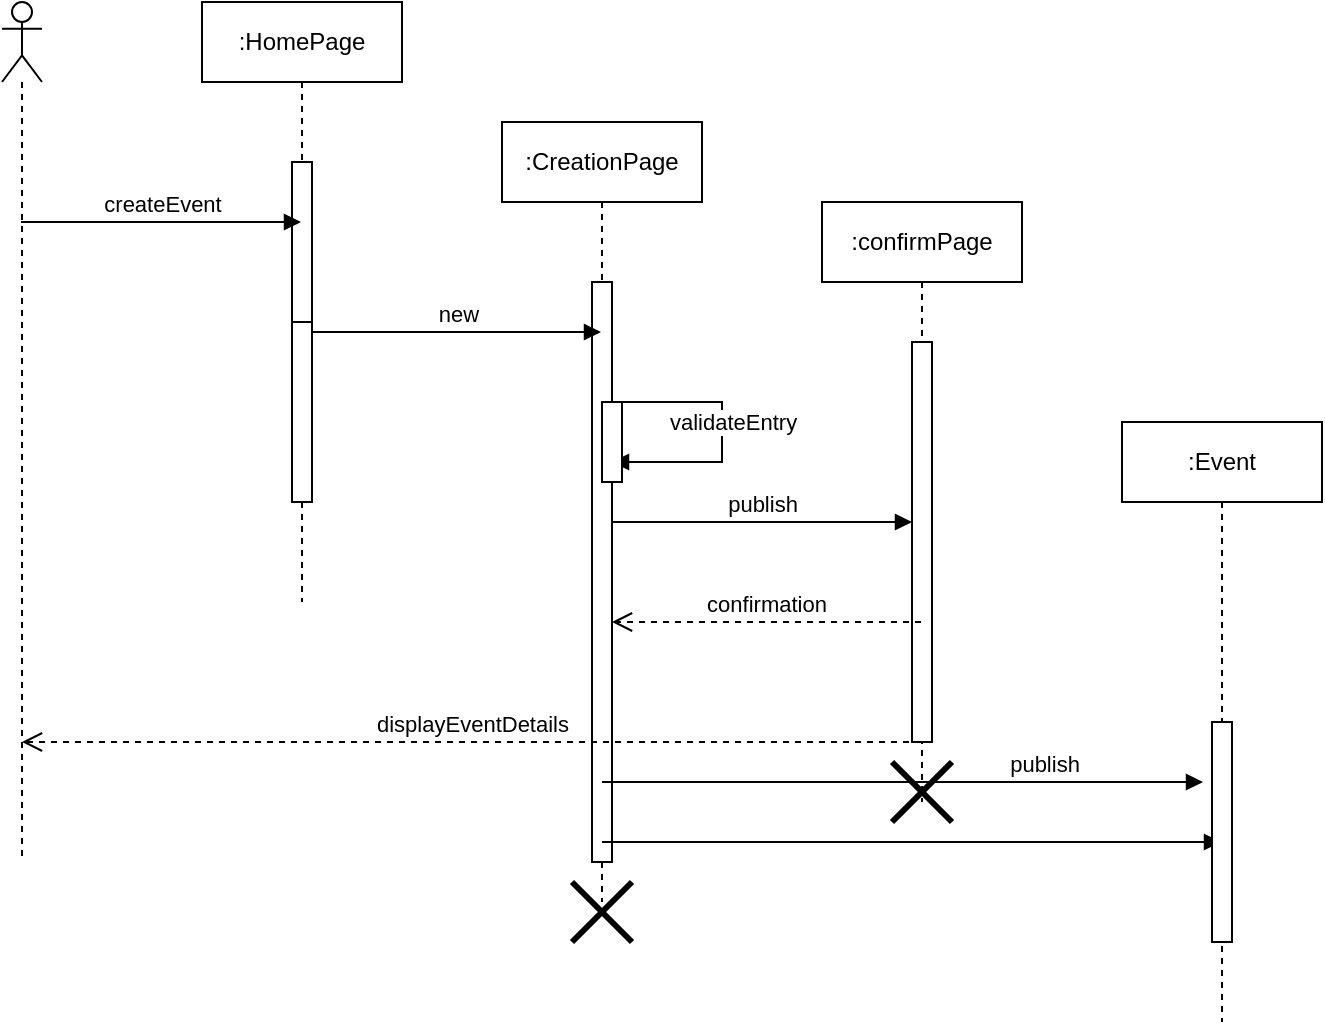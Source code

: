 <mxfile version="24.0.1" type="github">
  <diagram name="Page-1" id="2YBvvXClWsGukQMizWep">
    <mxGraphModel dx="1290" dy="530" grid="1" gridSize="10" guides="1" tooltips="1" connect="1" arrows="1" fold="1" page="1" pageScale="1" pageWidth="850" pageHeight="1100" math="0" shadow="0">
      <root>
        <mxCell id="0" />
        <mxCell id="1" parent="0" />
        <mxCell id="aM9ryv3xv72pqoxQDRHE-5" value=":HomePage" style="shape=umlLifeline;perimeter=lifelinePerimeter;whiteSpace=wrap;html=1;container=0;dropTarget=0;collapsible=0;recursiveResize=0;outlineConnect=0;portConstraint=eastwest;newEdgeStyle={&quot;edgeStyle&quot;:&quot;elbowEdgeStyle&quot;,&quot;elbow&quot;:&quot;vertical&quot;,&quot;curved&quot;:0,&quot;rounded&quot;:0};size=40;" parent="1" vertex="1">
          <mxGeometry x="220" y="40" width="100" height="300" as="geometry" />
        </mxCell>
        <mxCell id="aM9ryv3xv72pqoxQDRHE-6" value="" style="html=1;points=[];perimeter=orthogonalPerimeter;outlineConnect=0;targetShapes=umlLifeline;portConstraint=eastwest;newEdgeStyle={&quot;edgeStyle&quot;:&quot;elbowEdgeStyle&quot;,&quot;elbow&quot;:&quot;vertical&quot;,&quot;curved&quot;:0,&quot;rounded&quot;:0};" parent="aM9ryv3xv72pqoxQDRHE-5" vertex="1">
          <mxGeometry x="45" y="80" width="10" height="170" as="geometry" />
        </mxCell>
        <mxCell id="w_4XsVMxJsRscwwXdhpf-7" value="" style="html=1;points=[[0,0,0,0,5],[0,1,0,0,-5],[1,0,0,0,5],[1,1,0,0,-5]];perimeter=orthogonalPerimeter;outlineConnect=0;targetShapes=umlLifeline;portConstraint=eastwest;newEdgeStyle={&quot;curved&quot;:0,&quot;rounded&quot;:0};" vertex="1" parent="aM9ryv3xv72pqoxQDRHE-5">
          <mxGeometry x="45" y="80" width="10" height="80" as="geometry" />
        </mxCell>
        <mxCell id="w_4XsVMxJsRscwwXdhpf-1" value=":CreationPage" style="shape=umlLifeline;perimeter=lifelinePerimeter;whiteSpace=wrap;html=1;container=0;dropTarget=0;collapsible=0;recursiveResize=0;outlineConnect=0;portConstraint=eastwest;newEdgeStyle={&quot;edgeStyle&quot;:&quot;elbowEdgeStyle&quot;,&quot;elbow&quot;:&quot;vertical&quot;,&quot;curved&quot;:0,&quot;rounded&quot;:0};" vertex="1" parent="1">
          <mxGeometry x="370" y="100" width="100" height="390" as="geometry" />
        </mxCell>
        <mxCell id="w_4XsVMxJsRscwwXdhpf-2" value="" style="html=1;points=[];perimeter=orthogonalPerimeter;outlineConnect=0;targetShapes=umlLifeline;portConstraint=eastwest;newEdgeStyle={&quot;edgeStyle&quot;:&quot;elbowEdgeStyle&quot;,&quot;elbow&quot;:&quot;vertical&quot;,&quot;curved&quot;:0,&quot;rounded&quot;:0};" vertex="1" parent="w_4XsVMxJsRscwwXdhpf-1">
          <mxGeometry x="45" y="80" width="10" height="290" as="geometry" />
        </mxCell>
        <mxCell id="w_4XsVMxJsRscwwXdhpf-11" value="new" style="html=1;verticalAlign=bottom;endArrow=block;curved=0;rounded=0;" edge="1" parent="1" source="aM9ryv3xv72pqoxQDRHE-6" target="w_4XsVMxJsRscwwXdhpf-1">
          <mxGeometry width="80" relative="1" as="geometry">
            <mxPoint x="380" y="280" as="sourcePoint" />
            <mxPoint x="460" y="280" as="targetPoint" />
          </mxGeometry>
        </mxCell>
        <mxCell id="w_4XsVMxJsRscwwXdhpf-16" value="validateEntry" style="html=1;align=left;spacingLeft=2;endArrow=block;rounded=0;edgeStyle=orthogonalEdgeStyle;curved=0;rounded=0;exitX=0.58;exitY=0.517;exitDx=0;exitDy=0;exitPerimeter=0;" edge="1" parent="1" source="w_4XsVMxJsRscwwXdhpf-15">
          <mxGeometry x="-0.438" y="-10" relative="1" as="geometry">
            <mxPoint x="495.5" y="240" as="sourcePoint" />
            <Array as="points">
              <mxPoint x="428" y="261" />
              <mxPoint x="428" y="240" />
              <mxPoint x="480" y="240" />
              <mxPoint x="480" y="270" />
            </Array>
            <mxPoint x="425" y="270" as="targetPoint" />
            <mxPoint as="offset" />
          </mxGeometry>
        </mxCell>
        <mxCell id="w_4XsVMxJsRscwwXdhpf-15" value="" style="html=1;points=[[0,0,0,0,5],[0,1,0,0,-5],[1,0,0,0,5],[1,1,0,0,-5]];perimeter=orthogonalPerimeter;outlineConnect=0;targetShapes=umlLifeline;portConstraint=eastwest;newEdgeStyle={&quot;curved&quot;:0,&quot;rounded&quot;:0};" vertex="1" parent="1">
          <mxGeometry x="420" y="240" width="10" height="40" as="geometry" />
        </mxCell>
        <mxCell id="w_4XsVMxJsRscwwXdhpf-19" value="publish" style="html=1;verticalAlign=bottom;endArrow=block;curved=0;rounded=0;" edge="1" parent="1" target="w_4XsVMxJsRscwwXdhpf-23">
          <mxGeometry width="80" relative="1" as="geometry">
            <mxPoint x="425" y="300" as="sourcePoint" />
            <mxPoint x="570" y="300" as="targetPoint" />
          </mxGeometry>
        </mxCell>
        <mxCell id="w_4XsVMxJsRscwwXdhpf-20" value=":confirmPage" style="shape=umlLifeline;perimeter=lifelinePerimeter;whiteSpace=wrap;html=1;container=1;dropTarget=0;collapsible=0;recursiveResize=0;outlineConnect=0;portConstraint=eastwest;newEdgeStyle={&quot;curved&quot;:0,&quot;rounded&quot;:0};" vertex="1" parent="1">
          <mxGeometry x="530" y="140" width="100" height="300" as="geometry" />
        </mxCell>
        <mxCell id="w_4XsVMxJsRscwwXdhpf-23" value="" style="html=1;points=[[0,0,0,0,5],[0,1,0,0,-5],[1,0,0,0,5],[1,1,0,0,-5]];perimeter=orthogonalPerimeter;outlineConnect=0;targetShapes=umlLifeline;portConstraint=eastwest;newEdgeStyle={&quot;curved&quot;:0,&quot;rounded&quot;:0};" vertex="1" parent="w_4XsVMxJsRscwwXdhpf-20">
          <mxGeometry x="45" y="70" width="10" height="200" as="geometry" />
        </mxCell>
        <mxCell id="w_4XsVMxJsRscwwXdhpf-25" value="publish" style="html=1;verticalAlign=bottom;endArrow=block;curved=0;rounded=0;" edge="1" parent="1" source="w_4XsVMxJsRscwwXdhpf-1">
          <mxGeometry x="0.465" width="80" relative="1" as="geometry">
            <mxPoint x="630" y="430" as="sourcePoint" />
            <mxPoint x="720.5" y="430" as="targetPoint" />
            <mxPoint x="1" as="offset" />
          </mxGeometry>
        </mxCell>
        <mxCell id="w_4XsVMxJsRscwwXdhpf-27" value="" style="shape=umlLifeline;perimeter=lifelinePerimeter;whiteSpace=wrap;html=1;container=1;dropTarget=0;collapsible=0;recursiveResize=0;outlineConnect=0;portConstraint=eastwest;newEdgeStyle={&quot;curved&quot;:0,&quot;rounded&quot;:0};participant=umlActor;" vertex="1" parent="1">
          <mxGeometry x="120" y="40" width="20" height="430" as="geometry" />
        </mxCell>
        <mxCell id="w_4XsVMxJsRscwwXdhpf-28" value="displayEventDetails" style="html=1;verticalAlign=bottom;endArrow=open;dashed=1;endSize=8;curved=0;rounded=0;" edge="1" parent="1" source="w_4XsVMxJsRscwwXdhpf-20" target="w_4XsVMxJsRscwwXdhpf-27">
          <mxGeometry relative="1" as="geometry">
            <mxPoint x="769.5" y="450" as="sourcePoint" />
            <mxPoint x="129.5" y="450" as="targetPoint" />
            <Array as="points">
              <mxPoint x="530" y="410" />
              <mxPoint x="460" y="410" />
            </Array>
          </mxGeometry>
        </mxCell>
        <mxCell id="w_4XsVMxJsRscwwXdhpf-29" value="createEvent" style="html=1;verticalAlign=bottom;endArrow=block;curved=0;rounded=0;" edge="1" parent="1">
          <mxGeometry width="80" relative="1" as="geometry">
            <mxPoint x="129.5" y="150" as="sourcePoint" />
            <mxPoint x="269.5" y="150" as="targetPoint" />
          </mxGeometry>
        </mxCell>
        <mxCell id="w_4XsVMxJsRscwwXdhpf-30" value="confirmation" style="html=1;verticalAlign=bottom;endArrow=open;dashed=1;endSize=8;curved=0;rounded=0;" edge="1" parent="1" source="w_4XsVMxJsRscwwXdhpf-20" target="w_4XsVMxJsRscwwXdhpf-2">
          <mxGeometry relative="1" as="geometry">
            <mxPoint x="550" y="360" as="sourcePoint" />
            <mxPoint x="470" y="360" as="targetPoint" />
            <Array as="points">
              <mxPoint x="550" y="350" />
              <mxPoint x="480" y="350" />
            </Array>
          </mxGeometry>
        </mxCell>
        <mxCell id="w_4XsVMxJsRscwwXdhpf-31" value="" style="shape=umlDestroy;whiteSpace=wrap;html=1;strokeWidth=3;targetShapes=umlLifeline;" vertex="1" parent="1">
          <mxGeometry x="565" y="420" width="30" height="30" as="geometry" />
        </mxCell>
        <mxCell id="w_4XsVMxJsRscwwXdhpf-34" value="" style="html=1;verticalAlign=bottom;endArrow=block;curved=0;rounded=0;" edge="1" parent="1" target="w_4XsVMxJsRscwwXdhpf-3">
          <mxGeometry x="0.05" width="80" relative="1" as="geometry">
            <mxPoint x="420" y="460" as="sourcePoint" />
            <mxPoint x="750" y="460" as="targetPoint" />
            <mxPoint as="offset" />
          </mxGeometry>
        </mxCell>
        <mxCell id="w_4XsVMxJsRscwwXdhpf-3" value=":Event" style="shape=umlLifeline;perimeter=lifelinePerimeter;whiteSpace=wrap;html=1;container=0;dropTarget=0;collapsible=0;recursiveResize=0;outlineConnect=0;portConstraint=eastwest;newEdgeStyle={&quot;edgeStyle&quot;:&quot;elbowEdgeStyle&quot;,&quot;elbow&quot;:&quot;vertical&quot;,&quot;curved&quot;:0,&quot;rounded&quot;:0};" vertex="1" parent="1">
          <mxGeometry x="680" y="250" width="100" height="300" as="geometry" />
        </mxCell>
        <mxCell id="w_4XsVMxJsRscwwXdhpf-4" value="" style="html=1;points=[];perimeter=orthogonalPerimeter;outlineConnect=0;targetShapes=umlLifeline;portConstraint=eastwest;newEdgeStyle={&quot;edgeStyle&quot;:&quot;elbowEdgeStyle&quot;,&quot;elbow&quot;:&quot;vertical&quot;,&quot;curved&quot;:0,&quot;rounded&quot;:0};" vertex="1" parent="w_4XsVMxJsRscwwXdhpf-3">
          <mxGeometry x="45" y="150" width="10" height="110" as="geometry" />
        </mxCell>
        <mxCell id="w_4XsVMxJsRscwwXdhpf-36" value="" style="shape=umlDestroy;whiteSpace=wrap;html=1;strokeWidth=3;targetShapes=umlLifeline;" vertex="1" parent="1">
          <mxGeometry x="405" y="480" width="30" height="30" as="geometry" />
        </mxCell>
      </root>
    </mxGraphModel>
  </diagram>
</mxfile>
